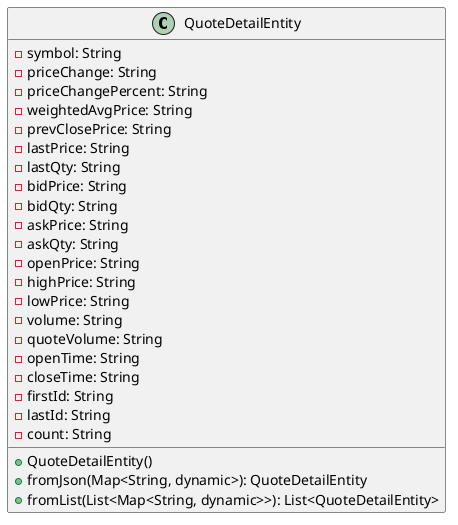 @startuml QuoteDetailEntity

class QuoteDetailEntity {
  - symbol: String
  - priceChange: String
  - priceChangePercent: String
  - weightedAvgPrice: String
  - prevClosePrice: String
  - lastPrice: String
  - lastQty: String
  - bidPrice: String
  - bidQty: String
  - askPrice: String
  - askQty: String
  - openPrice: String
  - highPrice: String
  - lowPrice: String
  - volume: String
  - quoteVolume: String
  - openTime: String
  - closeTime: String
  - firstId: String
  - lastId: String
  - count: String

  + QuoteDetailEntity()
  + fromJson(Map<String, dynamic>): QuoteDetailEntity
  + fromList(List<Map<String, dynamic>>): List<QuoteDetailEntity>
}

@enduml

